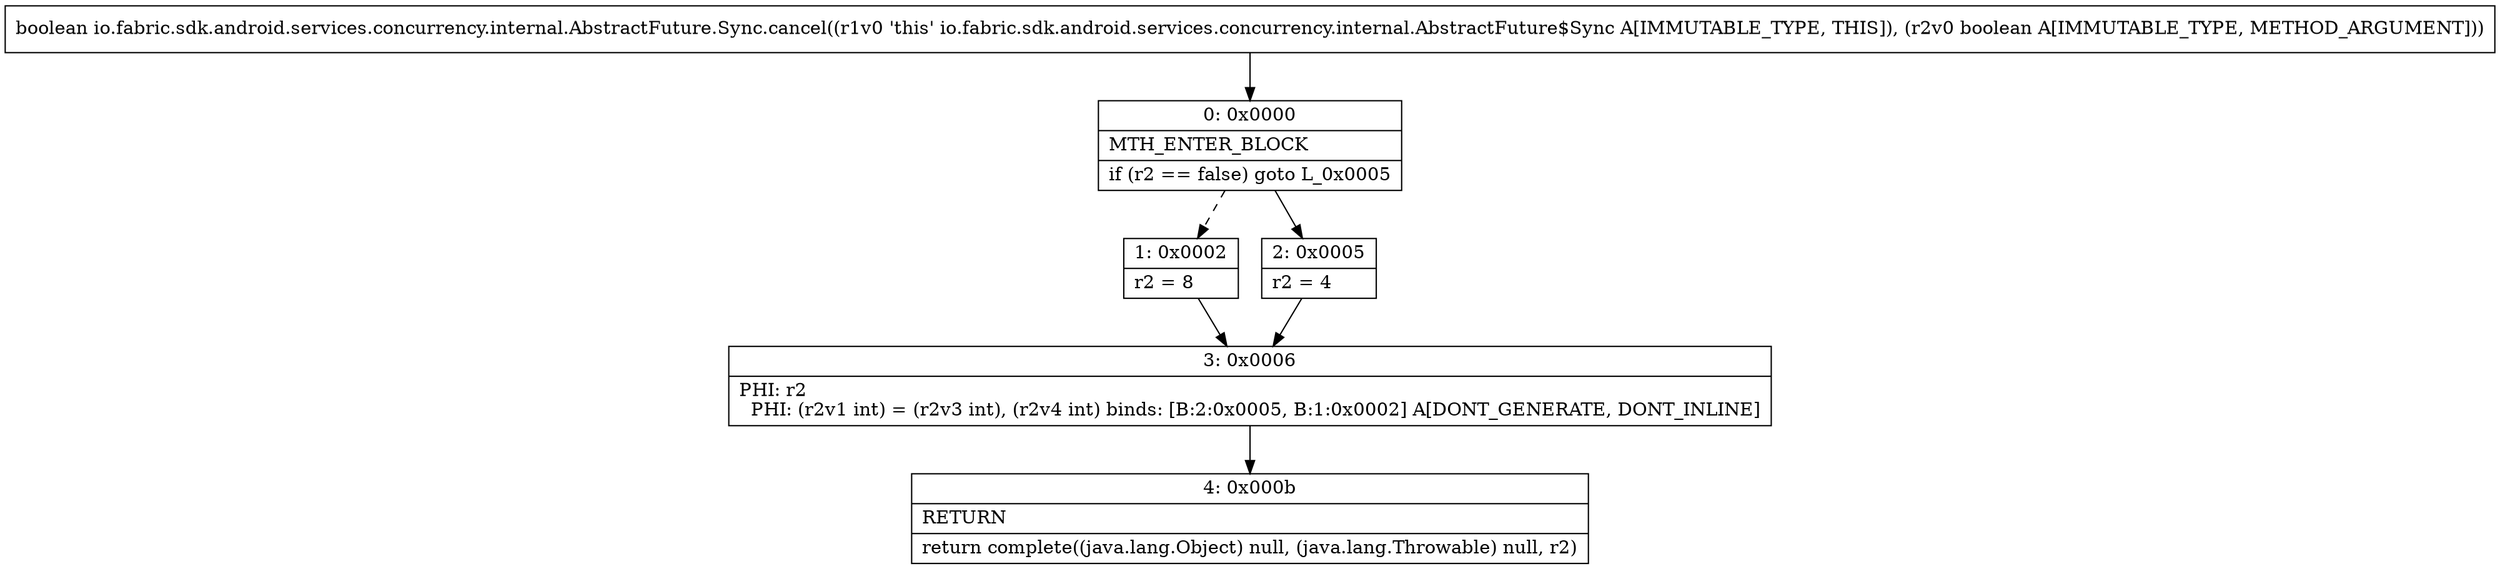 digraph "CFG forio.fabric.sdk.android.services.concurrency.internal.AbstractFuture.Sync.cancel(Z)Z" {
Node_0 [shape=record,label="{0\:\ 0x0000|MTH_ENTER_BLOCK\l|if (r2 == false) goto L_0x0005\l}"];
Node_1 [shape=record,label="{1\:\ 0x0002|r2 = 8\l}"];
Node_2 [shape=record,label="{2\:\ 0x0005|r2 = 4\l}"];
Node_3 [shape=record,label="{3\:\ 0x0006|PHI: r2 \l  PHI: (r2v1 int) = (r2v3 int), (r2v4 int) binds: [B:2:0x0005, B:1:0x0002] A[DONT_GENERATE, DONT_INLINE]\l}"];
Node_4 [shape=record,label="{4\:\ 0x000b|RETURN\l|return complete((java.lang.Object) null, (java.lang.Throwable) null, r2)\l}"];
MethodNode[shape=record,label="{boolean io.fabric.sdk.android.services.concurrency.internal.AbstractFuture.Sync.cancel((r1v0 'this' io.fabric.sdk.android.services.concurrency.internal.AbstractFuture$Sync A[IMMUTABLE_TYPE, THIS]), (r2v0 boolean A[IMMUTABLE_TYPE, METHOD_ARGUMENT])) }"];
MethodNode -> Node_0;
Node_0 -> Node_1[style=dashed];
Node_0 -> Node_2;
Node_1 -> Node_3;
Node_2 -> Node_3;
Node_3 -> Node_4;
}

